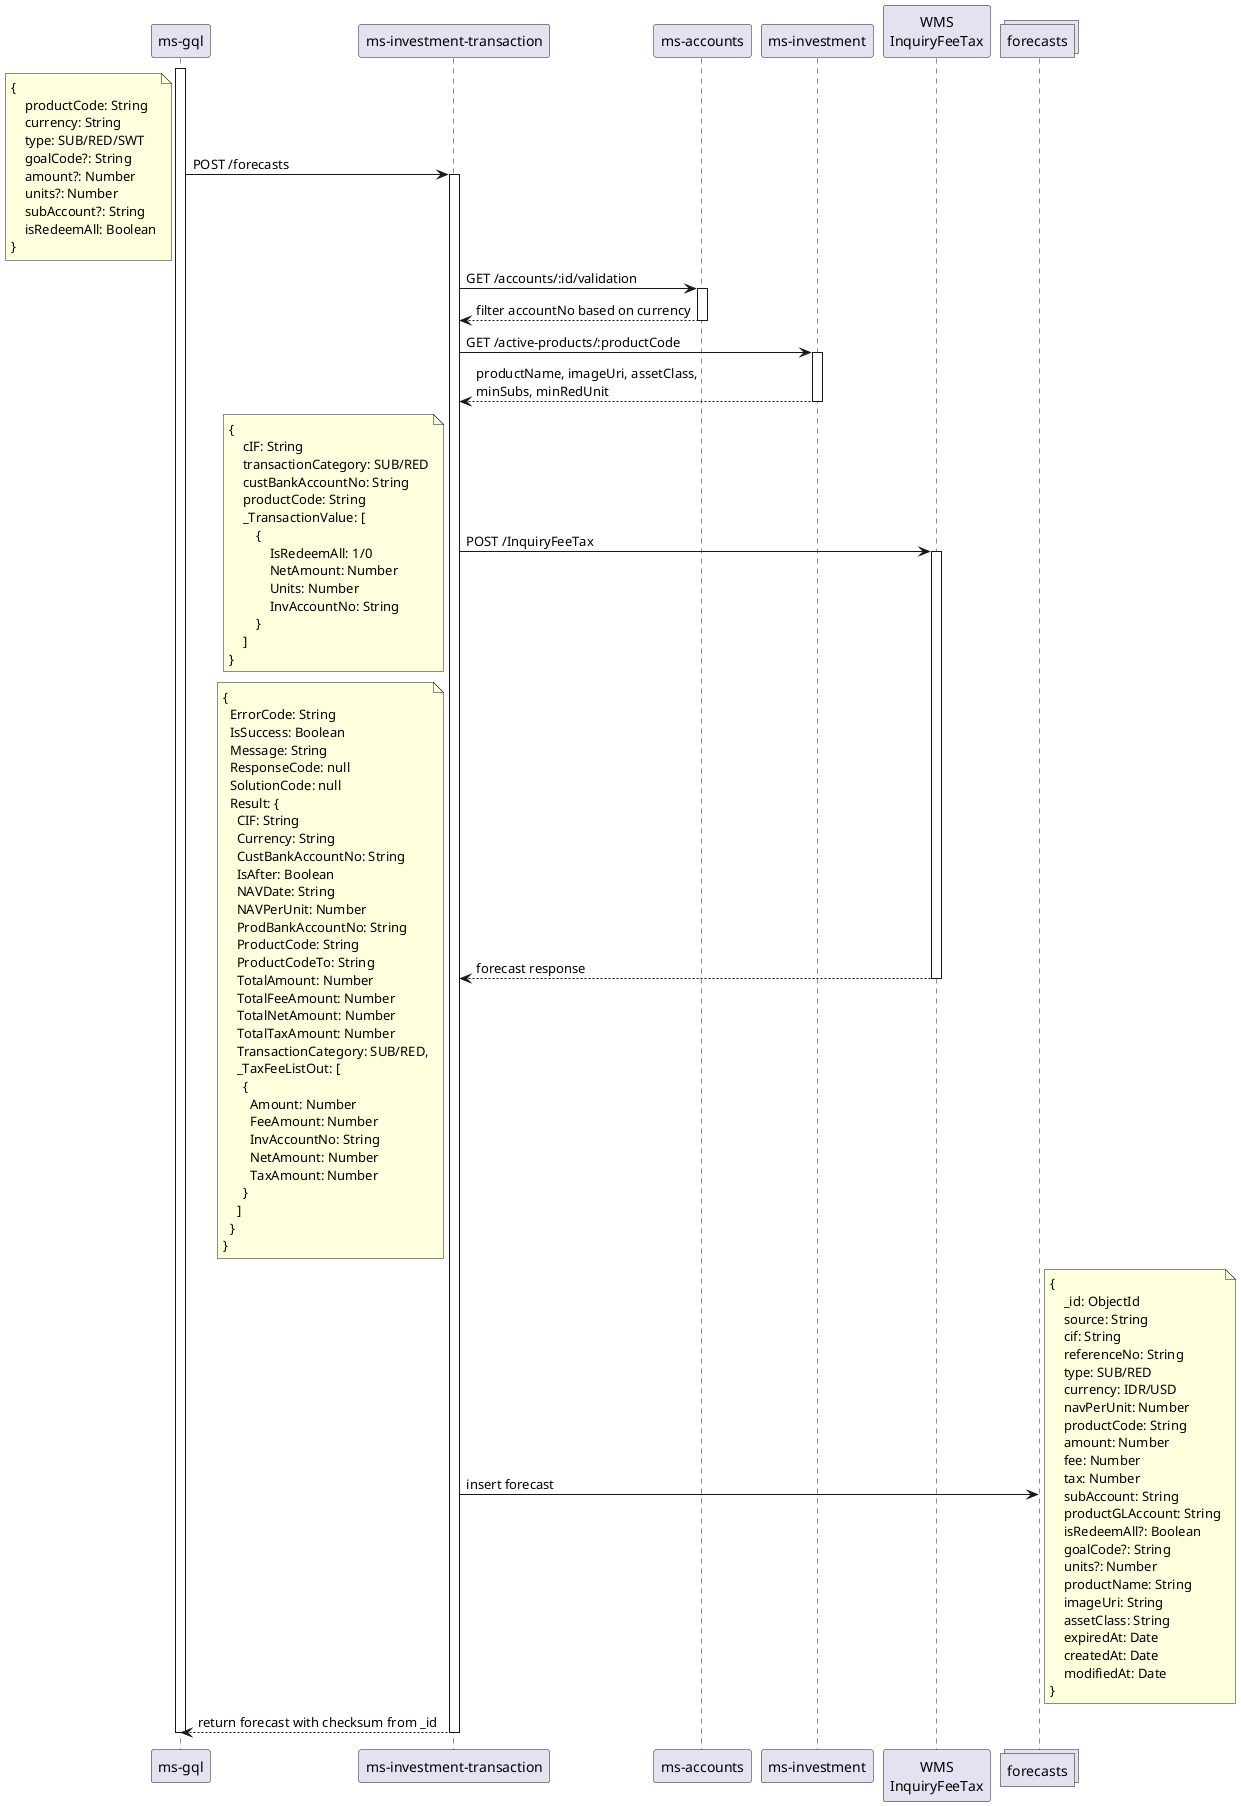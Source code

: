@startuml buy transaction
participant "ms-gql" as mg
participant "ms-investment-transaction" as mit
participant "ms-accounts" as ma
participant "ms-investment" as mi
participant "WMS\nInquiryFeeTax" as wms
collections "forecasts" as forecasts

activate mg
mg -> mit: POST /forecasts
note left
{
    productCode: String
    currency: String
    type: SUB/RED/SWT
    goalCode?: String
    amount?: Number
    units?: Number
    subAccount?: String
    isRedeemAll: Boolean
}
end note
activate mit
mit -> ma: GET /accounts/:id/validation
activate ma
ma --> mit: filter accountNo based on currency
deactivate ma
mit -> mi: GET /active-products/:productCode
activate mi
mi --> mit: productName, imageUri, assetClass,\nminSubs, minRedUnit
deactivate mi
mit -> wms: POST /InquiryFeeTax
note left
{
    cIF: String
    transactionCategory: SUB/RED
    custBankAccountNo: String
    productCode: String
    _TransactionValue: [
        {
            IsRedeemAll: 1/0
            NetAmount: Number
            Units: Number
            InvAccountNo: String
        }
    ]
}
end note
activate wms
wms --> mit: forecast response
note left
{
  ErrorCode: String
  IsSuccess: Boolean
  Message: String
  ResponseCode: null
  SolutionCode: null
  Result: {
    CIF: String
    Currency: String
    CustBankAccountNo: String
    IsAfter: Boolean
    NAVDate: String
    NAVPerUnit: Number
    ProdBankAccountNo: String
    ProductCode: String
    ProductCodeTo: String
    TotalAmount: Number
    TotalFeeAmount: Number
    TotalNetAmount: Number
    TotalTaxAmount: Number
    TransactionCategory: SUB/RED,
    _TaxFeeListOut: [
      {
        Amount: Number
        FeeAmount: Number
        InvAccountNo: String
        NetAmount: Number
        TaxAmount: Number
      }
    ]
  }
}
end note
deactivate wms
mit -> forecasts: insert forecast
note right
{
    _id: ObjectId
    source: String
    cif: String
    referenceNo: String
    type: SUB/RED
    currency: IDR/USD
    navPerUnit: Number
    productCode: String
    amount: Number
    fee: Number
    tax: Number
    subAccount: String
    productGLAccount: String
    isRedeemAll?: Boolean
    goalCode?: String
    units?: Number
    productName: String
    imageUri: String
    assetClass: String
    expiredAt: Date
    createdAt: Date
    modifiedAt: Date
}
end note
mit --> mg: return forecast with checksum from _id
deactivate mit
deactivate mg
@enduml